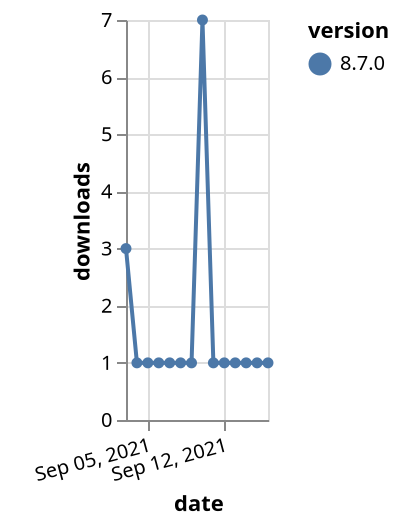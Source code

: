 {"$schema": "https://vega.github.io/schema/vega-lite/v5.json", "description": "A simple bar chart with embedded data.", "data": {"values": [{"date": "2021-09-03", "total": 488, "delta": 3, "version": "8.7.0"}, {"date": "2021-09-04", "total": 489, "delta": 1, "version": "8.7.0"}, {"date": "2021-09-05", "total": 490, "delta": 1, "version": "8.7.0"}, {"date": "2021-09-06", "total": 491, "delta": 1, "version": "8.7.0"}, {"date": "2021-09-07", "total": 492, "delta": 1, "version": "8.7.0"}, {"date": "2021-09-08", "total": 493, "delta": 1, "version": "8.7.0"}, {"date": "2021-09-09", "total": 494, "delta": 1, "version": "8.7.0"}, {"date": "2021-09-10", "total": 501, "delta": 7, "version": "8.7.0"}, {"date": "2021-09-11", "total": 502, "delta": 1, "version": "8.7.0"}, {"date": "2021-09-12", "total": 503, "delta": 1, "version": "8.7.0"}, {"date": "2021-09-13", "total": 504, "delta": 1, "version": "8.7.0"}, {"date": "2021-09-14", "total": 505, "delta": 1, "version": "8.7.0"}, {"date": "2021-09-15", "total": 506, "delta": 1, "version": "8.7.0"}, {"date": "2021-09-16", "total": 507, "delta": 1, "version": "8.7.0"}]}, "width": "container", "mark": {"type": "line", "point": {"filled": true}}, "encoding": {"x": {"field": "date", "type": "temporal", "timeUnit": "yearmonthdate", "title": "date", "axis": {"labelAngle": -15}}, "y": {"field": "delta", "type": "quantitative", "title": "downloads"}, "color": {"field": "version", "type": "nominal"}, "tooltip": {"field": "delta"}}}